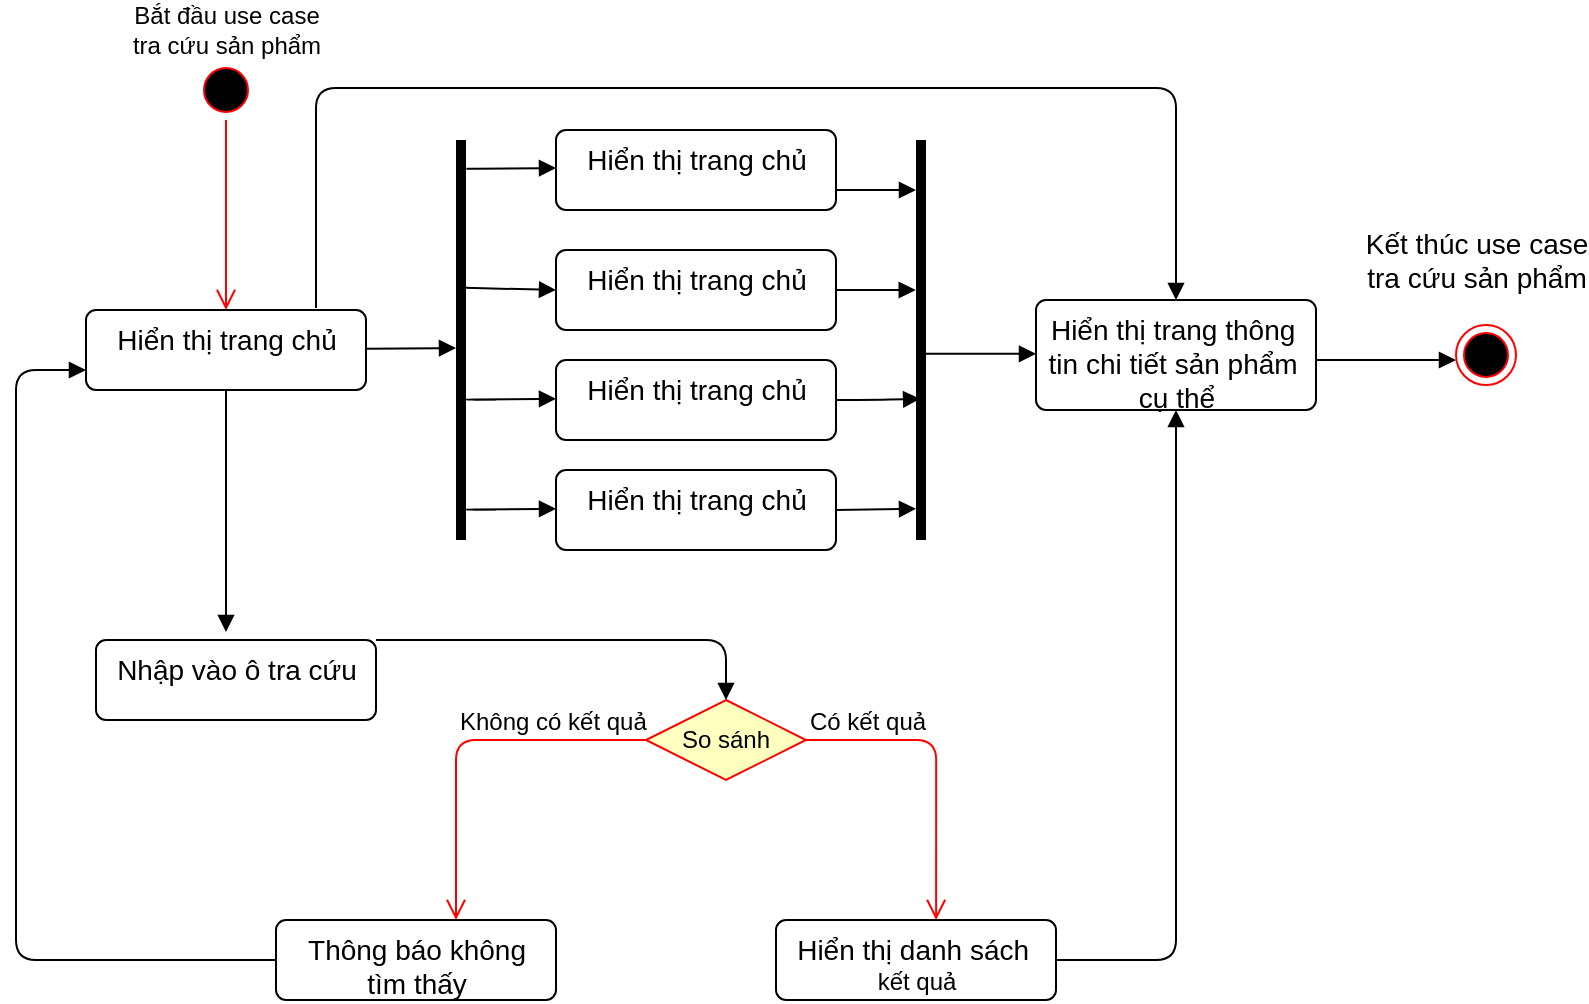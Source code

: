 <mxfile version="13.10.0" type="github">
  <diagram id="IaE7fv_VR-4owoUH4sL6" name="Page-1">
    <mxGraphModel dx="1280" dy="652" grid="1" gridSize="10" guides="1" tooltips="1" connect="1" arrows="1" fold="1" page="1" pageScale="1" pageWidth="850" pageHeight="1100" background="#ffffff" math="0" shadow="0">
      <root>
        <mxCell id="0" />
        <mxCell id="1" parent="0" />
        <mxCell id="pz0rCT-SLgXBm0Ynou9--1" value="" style="ellipse;html=1;shape=startState;fillColor=#000000;strokeColor=#ff0000;" vertex="1" parent="1">
          <mxGeometry x="620" y="300" width="30" height="30" as="geometry" />
        </mxCell>
        <mxCell id="pz0rCT-SLgXBm0Ynou9--2" value="" style="edgeStyle=orthogonalEdgeStyle;html=1;verticalAlign=bottom;endArrow=open;endSize=8;strokeColor=#ff0000;entryX=0.5;entryY=0;entryDx=0;entryDy=0;" edge="1" source="pz0rCT-SLgXBm0Ynou9--1" parent="1" target="pz0rCT-SLgXBm0Ynou9--3">
          <mxGeometry relative="1" as="geometry">
            <mxPoint x="635" y="420" as="targetPoint" />
          </mxGeometry>
        </mxCell>
        <mxCell id="pz0rCT-SLgXBm0Ynou9--3" value="&lt;font style=&quot;font-size: 14px&quot;&gt;Hiển thị trang chủ&lt;/font&gt;" style="html=1;align=center;verticalAlign=top;rounded=1;absoluteArcSize=1;arcSize=10;dashed=0;" vertex="1" parent="1">
          <mxGeometry x="565" y="425" width="140" height="40" as="geometry" />
        </mxCell>
        <mxCell id="pz0rCT-SLgXBm0Ynou9--4" value="&lt;font style=&quot;font-size: 14px&quot;&gt;Nhập vào ô tra cứu&lt;/font&gt;" style="html=1;align=center;verticalAlign=top;rounded=1;absoluteArcSize=1;arcSize=10;dashed=0;" vertex="1" parent="1">
          <mxGeometry x="570" y="590" width="140" height="40" as="geometry" />
        </mxCell>
        <mxCell id="pz0rCT-SLgXBm0Ynou9--5" value="" style="html=1;verticalAlign=bottom;endArrow=block;exitX=0.5;exitY=1;exitDx=0;exitDy=0;" edge="1" parent="1" source="pz0rCT-SLgXBm0Ynou9--3">
          <mxGeometry width="80" relative="1" as="geometry">
            <mxPoint x="660" y="550" as="sourcePoint" />
            <mxPoint x="635" y="586" as="targetPoint" />
          </mxGeometry>
        </mxCell>
        <mxCell id="pz0rCT-SLgXBm0Ynou9--6" value="&lt;font style=&quot;font-size: 14px&quot;&gt;Thông báo không &lt;br&gt;tìm thấy&lt;/font&gt;" style="html=1;align=center;verticalAlign=top;rounded=1;absoluteArcSize=1;arcSize=10;dashed=0;" vertex="1" parent="1">
          <mxGeometry x="660" y="730" width="140" height="40" as="geometry" />
        </mxCell>
        <mxCell id="pz0rCT-SLgXBm0Ynou9--7" value="" style="html=1;verticalAlign=bottom;endArrow=block;exitX=0;exitY=0.5;exitDx=0;exitDy=0;entryX=0;entryY=0.75;entryDx=0;entryDy=0;" edge="1" parent="1" source="pz0rCT-SLgXBm0Ynou9--6" target="pz0rCT-SLgXBm0Ynou9--3">
          <mxGeometry x="-1" y="-155" width="80" relative="1" as="geometry">
            <mxPoint x="500" y="740" as="sourcePoint" />
            <mxPoint x="570" y="499.41" as="targetPoint" />
            <Array as="points">
              <mxPoint x="530" y="750" />
              <mxPoint x="530" y="640" />
              <mxPoint x="530" y="455" />
            </Array>
            <mxPoint x="-40" y="-5" as="offset" />
          </mxGeometry>
        </mxCell>
        <mxCell id="pz0rCT-SLgXBm0Ynou9--8" value="&lt;span style=&quot;font-size: 14px&quot;&gt;Hiển thị danh sách&amp;nbsp;&lt;br&gt;&lt;/span&gt;kết quả" style="html=1;align=center;verticalAlign=top;rounded=1;absoluteArcSize=1;arcSize=10;dashed=0;" vertex="1" parent="1">
          <mxGeometry x="910" y="730" width="140" height="40" as="geometry" />
        </mxCell>
        <mxCell id="pz0rCT-SLgXBm0Ynou9--9" value="So sánh" style="rhombus;whiteSpace=wrap;html=1;fillColor=#ffffc0;strokeColor=#ff0000;" vertex="1" parent="1">
          <mxGeometry x="845" y="620" width="80" height="40" as="geometry" />
        </mxCell>
        <mxCell id="pz0rCT-SLgXBm0Ynou9--10" value="&lt;font style=&quot;font-size: 12px&quot;&gt;Có kết quả&lt;/font&gt;" style="edgeStyle=orthogonalEdgeStyle;html=1;align=left;verticalAlign=bottom;endArrow=open;endSize=8;strokeColor=#ff0000;" edge="1" parent="1">
          <mxGeometry x="-1" relative="1" as="geometry">
            <mxPoint x="990.059" y="730" as="targetPoint" />
            <mxPoint x="925" y="640" as="sourcePoint" />
            <Array as="points">
              <mxPoint x="990" y="640" />
            </Array>
          </mxGeometry>
        </mxCell>
        <mxCell id="pz0rCT-SLgXBm0Ynou9--12" value="&lt;font style=&quot;font-size: 12px&quot;&gt;Không có kết quả&lt;/font&gt;" style="edgeStyle=orthogonalEdgeStyle;html=1;align=left;verticalAlign=bottom;endArrow=open;endSize=8;strokeColor=#ff0000;exitX=0;exitY=0.5;exitDx=0;exitDy=0;" edge="1" parent="1">
          <mxGeometry x="0.027" relative="1" as="geometry">
            <mxPoint x="750" y="730" as="targetPoint" />
            <mxPoint x="845" y="640" as="sourcePoint" />
            <Array as="points">
              <mxPoint x="750" y="640" />
            </Array>
            <mxPoint as="offset" />
          </mxGeometry>
        </mxCell>
        <mxCell id="pz0rCT-SLgXBm0Ynou9--13" value="" style="html=1;verticalAlign=bottom;endArrow=block;entryX=0.5;entryY=0;entryDx=0;entryDy=0;" edge="1" parent="1" target="pz0rCT-SLgXBm0Ynou9--9">
          <mxGeometry width="80" relative="1" as="geometry">
            <mxPoint x="710" y="590" as="sourcePoint" />
            <mxPoint x="790" y="590" as="targetPoint" />
            <Array as="points">
              <mxPoint x="750" y="590" />
              <mxPoint x="885" y="590" />
            </Array>
          </mxGeometry>
        </mxCell>
        <mxCell id="pz0rCT-SLgXBm0Ynou9--14" value="&lt;font style=&quot;font-size: 14px&quot;&gt;Hiển thị trang chủ&lt;/font&gt;" style="html=1;align=center;verticalAlign=top;rounded=1;absoluteArcSize=1;arcSize=10;dashed=0;" vertex="1" parent="1">
          <mxGeometry x="800" y="335" width="140" height="40" as="geometry" />
        </mxCell>
        <mxCell id="pz0rCT-SLgXBm0Ynou9--15" value="&lt;font style=&quot;font-size: 14px&quot;&gt;Hiển thị trang chủ&lt;/font&gt;" style="html=1;align=center;verticalAlign=top;rounded=1;absoluteArcSize=1;arcSize=10;dashed=0;" vertex="1" parent="1">
          <mxGeometry x="800" y="395" width="140" height="40" as="geometry" />
        </mxCell>
        <mxCell id="pz0rCT-SLgXBm0Ynou9--16" value="&lt;font style=&quot;font-size: 14px&quot;&gt;Hiển thị trang chủ&lt;/font&gt;" style="html=1;align=center;verticalAlign=top;rounded=1;absoluteArcSize=1;arcSize=10;dashed=0;" vertex="1" parent="1">
          <mxGeometry x="800" y="450" width="140" height="40" as="geometry" />
        </mxCell>
        <mxCell id="pz0rCT-SLgXBm0Ynou9--17" value="&lt;font style=&quot;font-size: 14px&quot;&gt;Hiển thị trang chủ&lt;/font&gt;" style="html=1;align=center;verticalAlign=top;rounded=1;absoluteArcSize=1;arcSize=10;dashed=0;" vertex="1" parent="1">
          <mxGeometry x="800" y="505" width="140" height="40" as="geometry" />
        </mxCell>
        <mxCell id="pz0rCT-SLgXBm0Ynou9--19" value="" style="html=1;points=[];perimeter=orthogonalPerimeter;fillColor=#000000;strokeColor=none;" vertex="1" parent="1">
          <mxGeometry x="750" y="340" width="5" height="200" as="geometry" />
        </mxCell>
        <mxCell id="pz0rCT-SLgXBm0Ynou9--20" value="" style="html=1;verticalAlign=bottom;endArrow=block;" edge="1" parent="1">
          <mxGeometry x="0.25" y="-40" width="80" relative="1" as="geometry">
            <mxPoint x="705" y="444.41" as="sourcePoint" />
            <mxPoint x="750" y="444" as="targetPoint" />
            <mxPoint x="-1" as="offset" />
          </mxGeometry>
        </mxCell>
        <mxCell id="pz0rCT-SLgXBm0Ynou9--23" value="" style="html=1;verticalAlign=bottom;endArrow=block;" edge="1" parent="1">
          <mxGeometry width="80" relative="1" as="geometry">
            <mxPoint x="770" y="354.41" as="sourcePoint" />
            <mxPoint x="800" y="354" as="targetPoint" />
            <Array as="points">
              <mxPoint x="750" y="354.41" />
            </Array>
          </mxGeometry>
        </mxCell>
        <mxCell id="pz0rCT-SLgXBm0Ynou9--26" value="" style="html=1;verticalAlign=bottom;endArrow=block;entryX=0;entryY=0.5;entryDx=0;entryDy=0;exitX=0.008;exitY=0.369;exitDx=0;exitDy=0;exitPerimeter=0;" edge="1" parent="1" source="pz0rCT-SLgXBm0Ynou9--19" target="pz0rCT-SLgXBm0Ynou9--15">
          <mxGeometry width="80" relative="1" as="geometry">
            <mxPoint x="760" y="415" as="sourcePoint" />
            <mxPoint x="810" y="364" as="targetPoint" />
            <Array as="points" />
          </mxGeometry>
        </mxCell>
        <mxCell id="pz0rCT-SLgXBm0Ynou9--27" value="" style="html=1;verticalAlign=bottom;endArrow=block;" edge="1" parent="1">
          <mxGeometry width="80" relative="1" as="geometry">
            <mxPoint x="770" y="469.82" as="sourcePoint" />
            <mxPoint x="800" y="469.41" as="targetPoint" />
            <Array as="points">
              <mxPoint x="750" y="469.82" />
            </Array>
          </mxGeometry>
        </mxCell>
        <mxCell id="pz0rCT-SLgXBm0Ynou9--29" value="" style="html=1;verticalAlign=bottom;endArrow=block;" edge="1" parent="1">
          <mxGeometry width="80" relative="1" as="geometry">
            <mxPoint x="770" y="524.82" as="sourcePoint" />
            <mxPoint x="800" y="524.41" as="targetPoint" />
            <Array as="points">
              <mxPoint x="750" y="524.82" />
            </Array>
          </mxGeometry>
        </mxCell>
        <mxCell id="pz0rCT-SLgXBm0Ynou9--34" value="&lt;span style=&quot;color: rgba(0 , 0 , 0 , 0) ; font-family: monospace ; font-size: 0px&quot;&gt;%3CmxGraphModel%3E%3Croot%3E%3CmxCell%20id%3D%220%22%2F%3E%3CmxCell%20id%3D%221%22%20parent%3D%220%22%2F%3E%3CmxCell%20id%3D%222%22%20value%3D%22%22%20style%3D%22html%3D1%3BverticalAlign%3Dbottom%3BendArrow%3Dblock%3B%22%20edge%3D%221%22%20parent%3D%221%22%3E%3CmxGeometry%20width%3D%2280%22%20relative%3D%221%22%20as%3D%22geometry%22%3E%3CmxPoint%20x%3D%22310%22%20y%3D%22124.41%22%20as%3D%22sourcePoint%22%2F%3E%3CmxPoint%20x%3D%22340%22%20y%3D%22124%22%20as%3D%22targetPoint%22%2F%3E%3CArray%20as%3D%22points%22%3E%3CmxPoint%20x%3D%22290%22%20y%3D%22124.41%22%2F%3E%3C%2FArray%3E%3C%2FmxGeometry%3E%3C%2FmxCell%3E%3CmxCell%20id%3D%223%22%20value%3D%22%22%20style%3D%22html%3D1%3BverticalAlign%3Dbottom%3BendArrow%3Dblock%3BentryX%3D0%3BentryY%3D0.5%3BentryDx%3D0%3BentryDy%3D0%3BexitX%3D0.008%3BexitY%3D0.369%3BexitDx%3D0%3BexitDy%3D0%3BexitPerimeter%3D0%3B%22%20edge%3D%221%22%20parent%3D%221%22%3E%3CmxGeometry%20width%3D%2280%22%20relative%3D%221%22%20as%3D%22geometry%22%3E%3CmxPoint%20x%3D%22290.04%22%20y%3D%22183.8%22%20as%3D%22sourcePoint%22%2F%3E%3CmxPoint%20x%3D%22340%22%20y%3D%22185%22%20as%3D%22targetPoint%22%2F%3E%3CArray%20as%3D%22points%22%2F%3E%3C%2FmxGeometry%3E%3C%2FmxCell%3E%3CmxCell%20id%3D%224%22%20value%3D%22%22%20style%3D%22html%3D1%3BverticalAlign%3Dbottom%3BendArrow%3Dblock%3B%22%20edge%3D%221%22%20parent%3D%221%22%3E%3CmxGeometry%20width%3D%2280%22%20relative%3D%221%22%20as%3D%22geometry%22%3E%3CmxPoint%20x%3D%22310%22%20y%3D%22239.82%22%20as%3D%22sourcePoint%22%2F%3E%3CmxPoint%20x%3D%22340%22%20y%3D%22239.41%22%20as%3D%22targetPoint%22%2F%3E%3CArray%20as%3D%22points%22%3E%3CmxPoint%20x%3D%22290%22%20y%3D%22239.82%22%2F%3E%3C%2FArray%3E%3C%2FmxGeometry%3E%3C%2FmxCell%3E%3CmxCell%20id%3D%225%22%20value%3D%22%22%20style%3D%22html%3D1%3BverticalAlign%3Dbottom%3BendArrow%3Dblock%3B%22%20edge%3D%221%22%20parent%3D%221%22%3E%3CmxGeometry%20width%3D%2280%22%20relative%3D%221%22%20as%3D%22geometry%22%3E%3CmxPoint%20x%3D%22310%22%20y%3D%22294.82%22%20as%3D%22sourcePoint%22%2F%3E%3CmxPoint%20x%3D%22340%22%20y%3D%22294.41%22%20as%3D%22targetPoint%22%2F%3E%3CArray%20as%3D%22points%22%3E%3CmxPoint%20x%3D%22290%22%20y%3D%22294.82%22%2F%3E%3C%2FArray%3E%3C%2FmxGeometry%3E%3C%2FmxCell%3E%3C%2Froot%3E%3C%2FmxGraphModel%3E&lt;/span&gt;" style="text;html=1;align=center;verticalAlign=middle;resizable=0;points=[];autosize=1;" vertex="1" parent="1">
          <mxGeometry x="1040" y="460" width="20" height="20" as="geometry" />
        </mxCell>
        <mxCell id="pz0rCT-SLgXBm0Ynou9--39" value="" style="html=1;points=[];perimeter=orthogonalPerimeter;fillColor=#000000;strokeColor=none;" vertex="1" parent="1">
          <mxGeometry x="980" y="340" width="5" height="200" as="geometry" />
        </mxCell>
        <mxCell id="pz0rCT-SLgXBm0Ynou9--46" value="" style="html=1;verticalAlign=bottom;endArrow=block;exitX=1;exitY=0.5;exitDx=0;exitDy=0;" edge="1" parent="1" source="pz0rCT-SLgXBm0Ynou9--17">
          <mxGeometry width="80" relative="1" as="geometry">
            <mxPoint x="950" y="524.82" as="sourcePoint" />
            <mxPoint x="980" y="524.41" as="targetPoint" />
            <Array as="points" />
          </mxGeometry>
        </mxCell>
        <mxCell id="pz0rCT-SLgXBm0Ynou9--47" value="" style="html=1;verticalAlign=bottom;endArrow=block;exitX=1;exitY=0.5;exitDx=0;exitDy=0;entryX=0.413;entryY=0.647;entryDx=0;entryDy=0;entryPerimeter=0;" edge="1" parent="1" source="pz0rCT-SLgXBm0Ynou9--16" target="pz0rCT-SLgXBm0Ynou9--39">
          <mxGeometry width="80" relative="1" as="geometry">
            <mxPoint x="950" y="535" as="sourcePoint" />
            <mxPoint x="990" y="534.41" as="targetPoint" />
            <Array as="points">
              <mxPoint x="960" y="470" />
            </Array>
          </mxGeometry>
        </mxCell>
        <mxCell id="pz0rCT-SLgXBm0Ynou9--48" value="" style="html=1;verticalAlign=bottom;endArrow=block;entryX=-0.023;entryY=0.375;entryDx=0;entryDy=0;entryPerimeter=0;" edge="1" parent="1" target="pz0rCT-SLgXBm0Ynou9--39">
          <mxGeometry width="80" relative="1" as="geometry">
            <mxPoint x="940" y="415" as="sourcePoint" />
            <mxPoint x="1000" y="544.41" as="targetPoint" />
            <Array as="points" />
          </mxGeometry>
        </mxCell>
        <mxCell id="pz0rCT-SLgXBm0Ynou9--49" value="" style="html=1;verticalAlign=bottom;endArrow=block;exitX=1;exitY=0.75;exitDx=0;exitDy=0;" edge="1" parent="1" source="pz0rCT-SLgXBm0Ynou9--14" target="pz0rCT-SLgXBm0Ynou9--39">
          <mxGeometry width="80" relative="1" as="geometry">
            <mxPoint x="950" y="425" as="sourcePoint" />
            <mxPoint x="989.885" y="425" as="targetPoint" />
            <Array as="points" />
          </mxGeometry>
        </mxCell>
        <mxCell id="pz0rCT-SLgXBm0Ynou9--50" value="&lt;font style=&quot;font-size: 14px&quot;&gt;Hiển thị trang thông&amp;nbsp;&lt;br&gt;tin chi tiết sản phẩm&amp;nbsp;&lt;br&gt;cụ thể&lt;br&gt;&lt;/font&gt;" style="html=1;align=center;verticalAlign=top;rounded=1;absoluteArcSize=1;arcSize=10;dashed=0;" vertex="1" parent="1">
          <mxGeometry x="1040" y="420" width="140" height="55" as="geometry" />
        </mxCell>
        <mxCell id="pz0rCT-SLgXBm0Ynou9--53" value="" style="html=1;verticalAlign=bottom;endArrow=block;" edge="1" parent="1">
          <mxGeometry x="1" y="-100" width="80" relative="1" as="geometry">
            <mxPoint x="980" y="446.91" as="sourcePoint" />
            <mxPoint x="1040" y="446.91" as="targetPoint" />
            <mxPoint x="10" as="offset" />
          </mxGeometry>
        </mxCell>
        <mxCell id="pz0rCT-SLgXBm0Ynou9--56" value="" style="html=1;verticalAlign=bottom;endArrow=block;entryX=0.5;entryY=1;entryDx=0;entryDy=0;exitX=1;exitY=0.5;exitDx=0;exitDy=0;" edge="1" parent="1" source="pz0rCT-SLgXBm0Ynou9--8" target="pz0rCT-SLgXBm0Ynou9--50">
          <mxGeometry width="80" relative="1" as="geometry">
            <mxPoint x="980" y="580" as="sourcePoint" />
            <mxPoint x="1060" y="580" as="targetPoint" />
            <Array as="points">
              <mxPoint x="1110" y="750" />
            </Array>
          </mxGeometry>
        </mxCell>
        <mxCell id="pz0rCT-SLgXBm0Ynou9--57" value="" style="html=1;verticalAlign=bottom;endArrow=block;entryX=0.5;entryY=0;entryDx=0;entryDy=0;" edge="1" parent="1" target="pz0rCT-SLgXBm0Ynou9--50">
          <mxGeometry x="0.053" y="44" width="80" relative="1" as="geometry">
            <mxPoint x="680" y="424" as="sourcePoint" />
            <mxPoint x="880" y="314" as="targetPoint" />
            <Array as="points">
              <mxPoint x="680" y="314" />
              <mxPoint x="1110" y="314" />
            </Array>
            <mxPoint as="offset" />
          </mxGeometry>
        </mxCell>
        <mxCell id="pz0rCT-SLgXBm0Ynou9--59" value="&lt;font style=&quot;font-size: 14px&quot;&gt;Kết thúc use case &lt;br&gt;tra cứu sản phẩm&lt;/font&gt;" style="html=1;verticalAlign=bottom;endArrow=block;" edge="1" parent="1">
          <mxGeometry x="1" y="32" width="80" relative="1" as="geometry">
            <mxPoint x="1180" y="450" as="sourcePoint" />
            <mxPoint x="1250" y="450" as="targetPoint" />
            <mxPoint x="10" y="2" as="offset" />
          </mxGeometry>
        </mxCell>
        <mxCell id="pz0rCT-SLgXBm0Ynou9--60" value="" style="ellipse;html=1;shape=endState;fillColor=#000000;strokeColor=#ff0000;" vertex="1" parent="1">
          <mxGeometry x="1250" y="432.5" width="30" height="30" as="geometry" />
        </mxCell>
        <mxCell id="pz0rCT-SLgXBm0Ynou9--61" value="Bắt đầu use case &lt;br&gt;tra&amp;nbsp;cứu sản phẩm" style="text;html=1;align=center;verticalAlign=middle;resizable=0;points=[];autosize=1;" vertex="1" parent="1">
          <mxGeometry x="580" y="270" width="110" height="30" as="geometry" />
        </mxCell>
      </root>
    </mxGraphModel>
  </diagram>
</mxfile>
